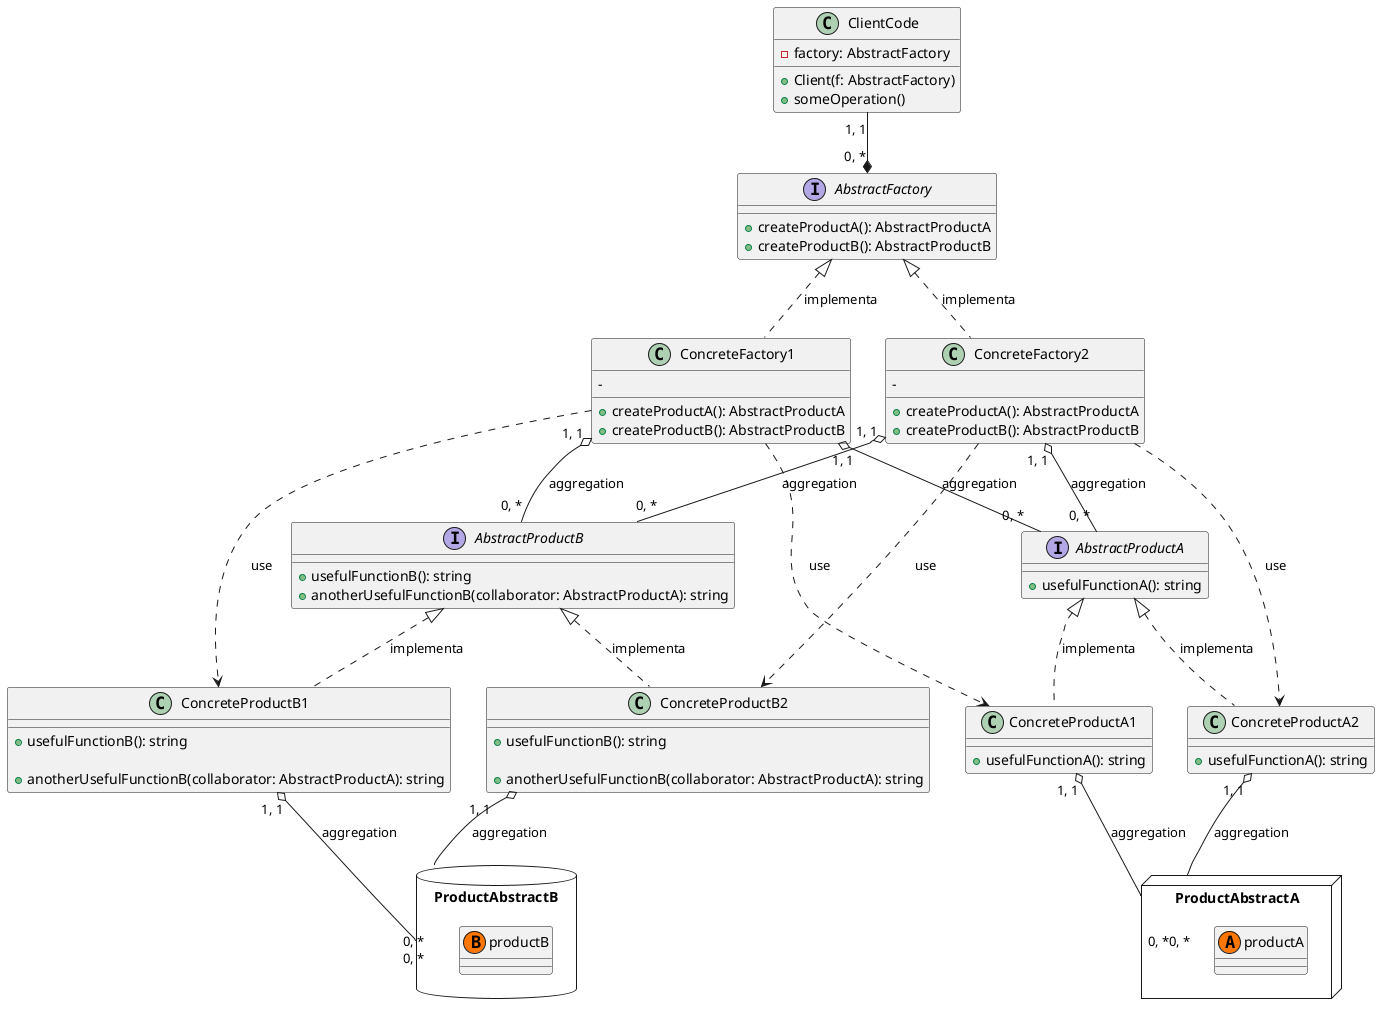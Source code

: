 @startuml af
' skinparam packageStyle rectangle

'
' A interface Abstract Factory declara um conjunto de métodos que retornam
' diferentes produtos abstratos. Esses produtos são chamados de família e são
' relacionado por um tema ou conceito de alto nível. Produtos de uma família geralmente são
' capazes de colaborar entre si. Uma família de produtos pode ter vários
' variantes, mas os produtos de uma variante são incompatíveis com produtos de
' outro.

  interface AbstractFactory{
    +createProductA(): AbstractProductA
    +createProductB(): AbstractProductB
  }
  
' As fábricas de concreto produzem uma família de produtos que pertencem a um único
' variante. A fábrica garante que os produtos resultantes são compatíveis. Nota
' que as assinaturas dos métodos da Fábrica de Concreto retornem um produto abstrato,
' enquanto dentro do método um produto concreto é instanciado.

  class ConcreteFactory1{
    -
    +createProductA(): AbstractProductA
    +createProductB(): AbstractProductB
  }

' Cada Fábrica de Concreto possui uma variante de produto correspondente.

  class ConcreteFactory2{
    -
    +createProductA(): AbstractProductA
    +createProductB(): AbstractProductB
  }

' Cada produto distinto de uma família de produtos deve ter uma interface básica. Todos
' variantes do produto devem implementar esta interface.

  interface AbstractProductA{
    +usefulFunctionA(): string
  }

' Esses produtos de concreto são criados por fábricas de concreto correspondentes.

  class ConcreteProductA1{
    +usefulFunctionA(): string
  }

  class ConcreteProductA2{
    +usefulFunctionA(): string
  }

  interface AbstractProductB{
    +usefulFunctionB(): string
    +anotherUsefulFunctionB(collaborator: AbstractProductA): string
  }

' Esta é a interface básica de outro produto. Todos os produtos podem interagir
' entre si, mas a interação adequada só é possível entre produtos de
' a mesma variante concreta.

  class ConcreteProductB1{

    ' O produto B é capaz de fazer suas próprias coisas ...
    +usefulFunctionB(): string

    ' ... mas também pode colaborar com o ProdutoA.
    '
    ' A Abstract Factory certifica-se de que todos os produtos que cria são da
    ' mesma variante e, portanto, compatível.
    +anotherUsefulFunctionB(collaborator: AbstractProductA): string
  }

' Esses produtos de concreto são criados por fábricas de concreto correspondentes.

  class ConcreteProductB2{
    +usefulFunctionB(): string

    ' A variante, Produto B2, só funciona corretamente com a variante,
    ' Produto A2. No entanto, ele aceita qualquer instância de AbstractProductA como
    ' um argumento.
    +anotherUsefulFunctionB(collaborator: AbstractProductA): string
  }

' O código do cliente funciona com fábricas e produtos apenas por meio de resumo
' tipos: AbstractFactory e AbstractProduct. Isso permite que você passe por qualquer fábrica ou
' subclasse do produto para o código do cliente sem quebrá-lo.

  class ClientCode {
    -factory: AbstractFactory
    +Client(f: AbstractFactory)
    +someOperation()
  '   const ProductAbstractA = factory.createProductA();
  '   const ProductAbstractB = factory.createProductB();

  '   console.log(ProductAbstractB.usefulFunctionB());
  '   console.log(ProductAbstractB.anotherUsefulFunctionB(ProductAbstractA));
  }

  package ProductAbstractA <<Node>> {
    class productA << (A,#FF7700) >>
  }

  package ProductAbstractB <<Database>> {
    class productB << (B,#FF7700) >>
  }

  ClientCode "1, 1" --* "0, *" AbstractFactory

  AbstractFactory <|.. ConcreteFactory1  : implementa
  AbstractFactory <|.. ConcreteFactory2  : implementa
  ConcreteFactory1 ..> ConcreteProductA1  : use
  ConcreteFactory1 ..> ConcreteProductB1  : use
  ConcreteFactory2 ..> ConcreteProductA2  : use
  ConcreteFactory2 ..> ConcreteProductB2  : use
  ConcreteFactory1 "1, 1" o-- "0, *" AbstractProductA  : aggregation
  ConcreteFactory1 "1, 1" o-- "0, *" AbstractProductB  : aggregation
  ConcreteFactory2 "1, 1" o-- "0, *" AbstractProductA  : aggregation
  ConcreteFactory2 "1, 1" o-- "0, *" AbstractProductB  : aggregation
  AbstractProductA <|.. ConcreteProductA1 : implementa
  AbstractProductB <|.. ConcreteProductB1 : implementa
  AbstractProductA <|.. ConcreteProductA2 : implementa
  AbstractProductB <|.. ConcreteProductB2 : implementa
  ConcreteProductA1 "1, 1" o-- "0, *" ProductAbstractA : aggregation
  ConcreteProductA2 "1, 1" o-- "0, *" ProductAbstractA : aggregation
  ConcreteProductB1 "1, 1" o-- "0, *" ProductAbstractB : aggregation
  ConcreteProductB2 "1, 1" o-- "0, *" ProductAbstractB : aggregation

@enduml